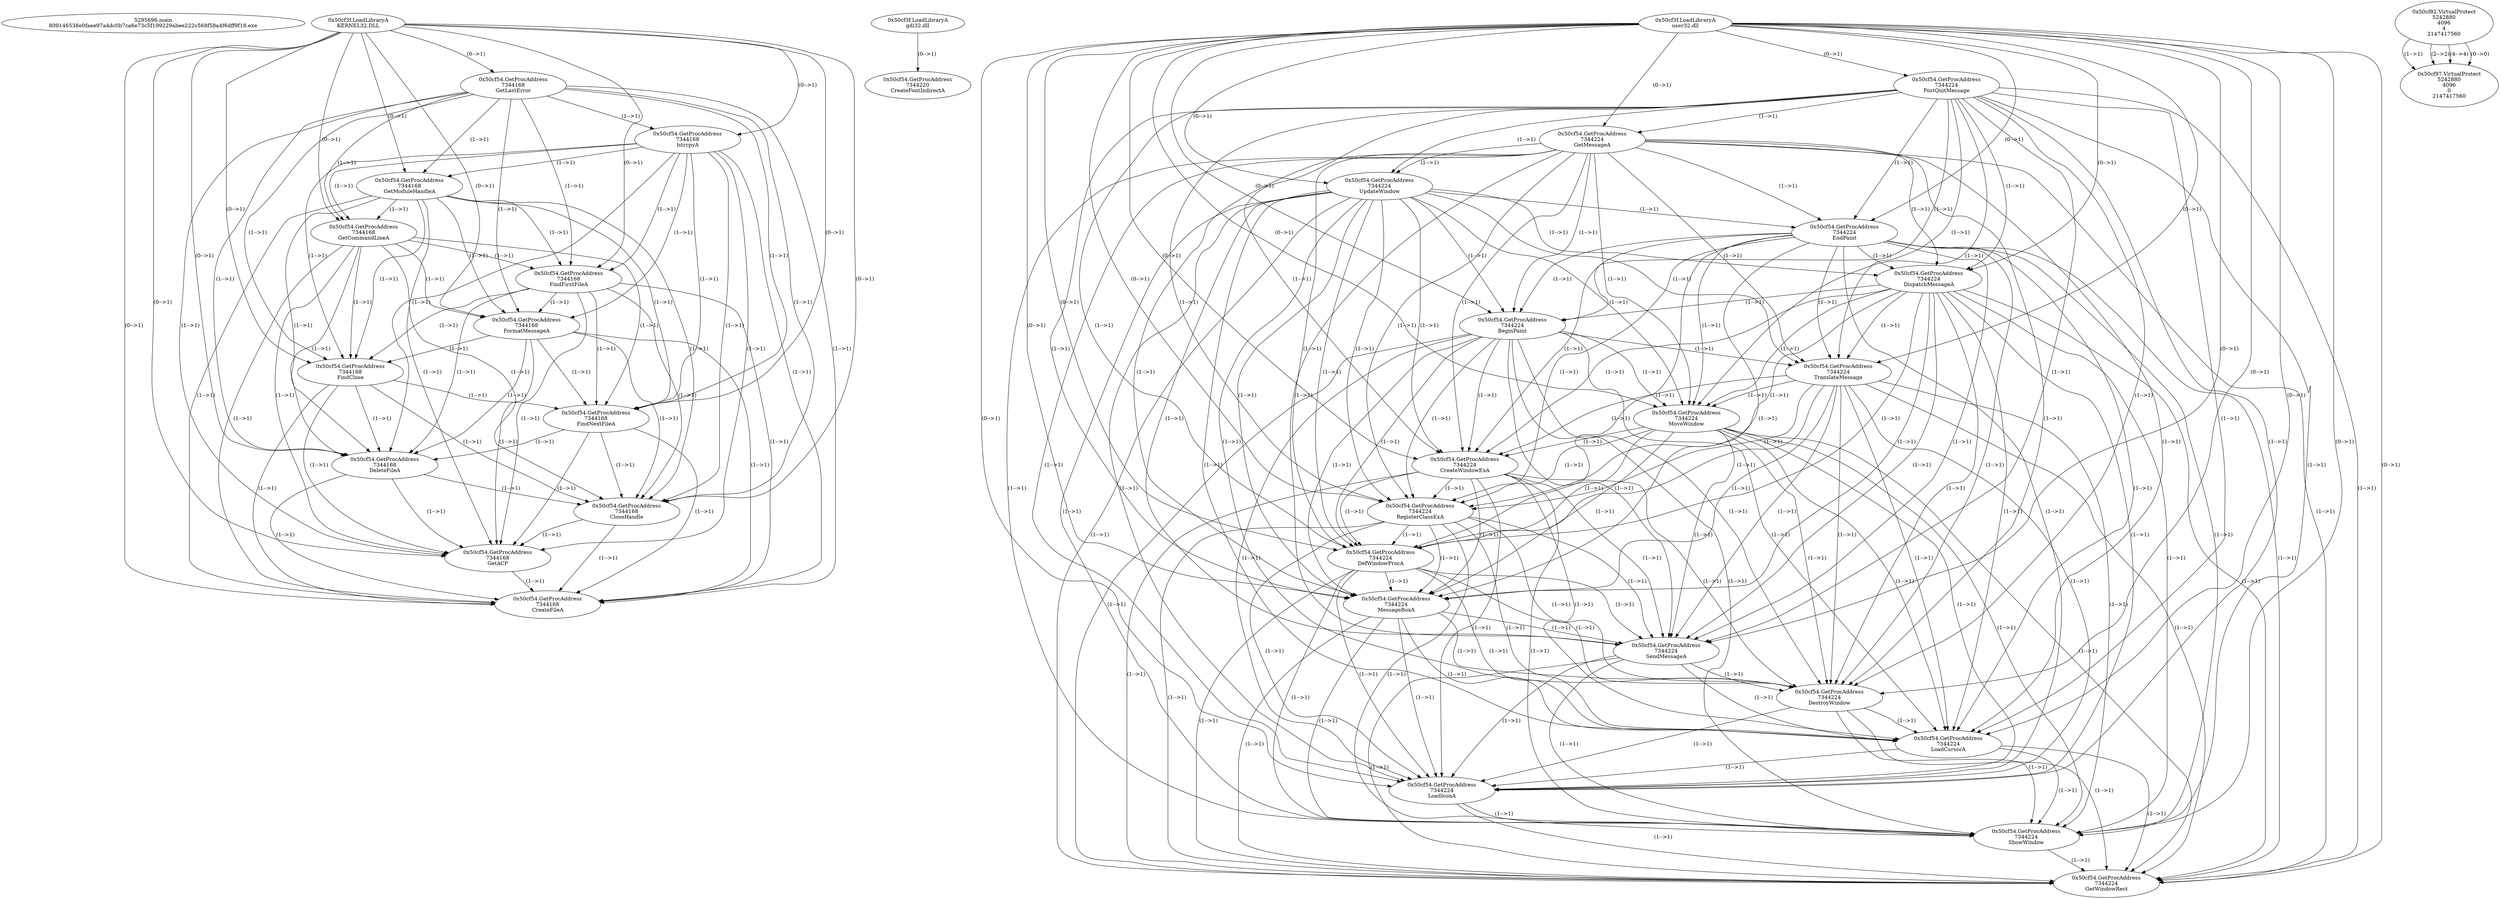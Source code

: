 // Global SCDG with merge call
digraph {
	0 [label="5295696.main
809146538e0faee97a4dc0b7ca6e73c5f199229abee222c568f58a4f6dff9f18.exe"]
	1 [label="0x50cf3f.LoadLibraryA
KERNEL32.DLL"]
	2 [label="0x50cf54.GetProcAddress
7344168
GetLastError"]
	1 -> 2 [label="(0-->1)"]
	3 [label="0x50cf54.GetProcAddress
7344168
lstrcpyA"]
	1 -> 3 [label="(0-->1)"]
	2 -> 3 [label="(1-->1)"]
	4 [label="0x50cf54.GetProcAddress
7344168
GetModuleHandleA"]
	1 -> 4 [label="(0-->1)"]
	2 -> 4 [label="(1-->1)"]
	3 -> 4 [label="(1-->1)"]
	5 [label="0x50cf54.GetProcAddress
7344168
GetCommandLineA"]
	1 -> 5 [label="(0-->1)"]
	2 -> 5 [label="(1-->1)"]
	3 -> 5 [label="(1-->1)"]
	4 -> 5 [label="(1-->1)"]
	6 [label="0x50cf54.GetProcAddress
7344168
FindFirstFileA"]
	1 -> 6 [label="(0-->1)"]
	2 -> 6 [label="(1-->1)"]
	3 -> 6 [label="(1-->1)"]
	4 -> 6 [label="(1-->1)"]
	5 -> 6 [label="(1-->1)"]
	7 [label="0x50cf54.GetProcAddress
7344168
FormatMessageA"]
	1 -> 7 [label="(0-->1)"]
	2 -> 7 [label="(1-->1)"]
	3 -> 7 [label="(1-->1)"]
	4 -> 7 [label="(1-->1)"]
	5 -> 7 [label="(1-->1)"]
	6 -> 7 [label="(1-->1)"]
	8 [label="0x50cf54.GetProcAddress
7344168
FindClose"]
	1 -> 8 [label="(0-->1)"]
	2 -> 8 [label="(1-->1)"]
	3 -> 8 [label="(1-->1)"]
	4 -> 8 [label="(1-->1)"]
	5 -> 8 [label="(1-->1)"]
	6 -> 8 [label="(1-->1)"]
	7 -> 8 [label="(1-->1)"]
	9 [label="0x50cf54.GetProcAddress
7344168
FindNextFileA"]
	1 -> 9 [label="(0-->1)"]
	2 -> 9 [label="(1-->1)"]
	3 -> 9 [label="(1-->1)"]
	4 -> 9 [label="(1-->1)"]
	5 -> 9 [label="(1-->1)"]
	6 -> 9 [label="(1-->1)"]
	7 -> 9 [label="(1-->1)"]
	8 -> 9 [label="(1-->1)"]
	10 [label="0x50cf54.GetProcAddress
7344168
DeleteFileA"]
	1 -> 10 [label="(0-->1)"]
	2 -> 10 [label="(1-->1)"]
	3 -> 10 [label="(1-->1)"]
	4 -> 10 [label="(1-->1)"]
	5 -> 10 [label="(1-->1)"]
	6 -> 10 [label="(1-->1)"]
	7 -> 10 [label="(1-->1)"]
	8 -> 10 [label="(1-->1)"]
	9 -> 10 [label="(1-->1)"]
	11 [label="0x50cf54.GetProcAddress
7344168
CloseHandle"]
	1 -> 11 [label="(0-->1)"]
	2 -> 11 [label="(1-->1)"]
	3 -> 11 [label="(1-->1)"]
	4 -> 11 [label="(1-->1)"]
	5 -> 11 [label="(1-->1)"]
	6 -> 11 [label="(1-->1)"]
	7 -> 11 [label="(1-->1)"]
	8 -> 11 [label="(1-->1)"]
	9 -> 11 [label="(1-->1)"]
	10 -> 11 [label="(1-->1)"]
	12 [label="0x50cf54.GetProcAddress
7344168
GetACP"]
	1 -> 12 [label="(0-->1)"]
	2 -> 12 [label="(1-->1)"]
	3 -> 12 [label="(1-->1)"]
	4 -> 12 [label="(1-->1)"]
	5 -> 12 [label="(1-->1)"]
	6 -> 12 [label="(1-->1)"]
	7 -> 12 [label="(1-->1)"]
	8 -> 12 [label="(1-->1)"]
	9 -> 12 [label="(1-->1)"]
	10 -> 12 [label="(1-->1)"]
	11 -> 12 [label="(1-->1)"]
	13 [label="0x50cf54.GetProcAddress
7344168
CreateFileA"]
	1 -> 13 [label="(0-->1)"]
	2 -> 13 [label="(1-->1)"]
	3 -> 13 [label="(1-->1)"]
	4 -> 13 [label="(1-->1)"]
	5 -> 13 [label="(1-->1)"]
	6 -> 13 [label="(1-->1)"]
	7 -> 13 [label="(1-->1)"]
	8 -> 13 [label="(1-->1)"]
	9 -> 13 [label="(1-->1)"]
	10 -> 13 [label="(1-->1)"]
	11 -> 13 [label="(1-->1)"]
	12 -> 13 [label="(1-->1)"]
	14 [label="0x50cf3f.LoadLibraryA
gdi32.dll"]
	15 [label="0x50cf54.GetProcAddress
7344220
CreateFontIndirectA"]
	14 -> 15 [label="(0-->1)"]
	16 [label="0x50cf3f.LoadLibraryA
user32.dll"]
	17 [label="0x50cf54.GetProcAddress
7344224
PostQuitMessage"]
	16 -> 17 [label="(0-->1)"]
	18 [label="0x50cf54.GetProcAddress
7344224
GetMessageA"]
	16 -> 18 [label="(0-->1)"]
	17 -> 18 [label="(1-->1)"]
	19 [label="0x50cf54.GetProcAddress
7344224
UpdateWindow"]
	16 -> 19 [label="(0-->1)"]
	17 -> 19 [label="(1-->1)"]
	18 -> 19 [label="(1-->1)"]
	20 [label="0x50cf54.GetProcAddress
7344224
EndPaint"]
	16 -> 20 [label="(0-->1)"]
	17 -> 20 [label="(1-->1)"]
	18 -> 20 [label="(1-->1)"]
	19 -> 20 [label="(1-->1)"]
	21 [label="0x50cf54.GetProcAddress
7344224
DispatchMessageA"]
	16 -> 21 [label="(0-->1)"]
	17 -> 21 [label="(1-->1)"]
	18 -> 21 [label="(1-->1)"]
	19 -> 21 [label="(1-->1)"]
	20 -> 21 [label="(1-->1)"]
	22 [label="0x50cf54.GetProcAddress
7344224
BeginPaint"]
	16 -> 22 [label="(0-->1)"]
	17 -> 22 [label="(1-->1)"]
	18 -> 22 [label="(1-->1)"]
	19 -> 22 [label="(1-->1)"]
	20 -> 22 [label="(1-->1)"]
	21 -> 22 [label="(1-->1)"]
	23 [label="0x50cf54.GetProcAddress
7344224
TranslateMessage"]
	16 -> 23 [label="(0-->1)"]
	17 -> 23 [label="(1-->1)"]
	18 -> 23 [label="(1-->1)"]
	19 -> 23 [label="(1-->1)"]
	20 -> 23 [label="(1-->1)"]
	21 -> 23 [label="(1-->1)"]
	22 -> 23 [label="(1-->1)"]
	24 [label="0x50cf54.GetProcAddress
7344224
MoveWindow"]
	16 -> 24 [label="(0-->1)"]
	17 -> 24 [label="(1-->1)"]
	18 -> 24 [label="(1-->1)"]
	19 -> 24 [label="(1-->1)"]
	20 -> 24 [label="(1-->1)"]
	21 -> 24 [label="(1-->1)"]
	22 -> 24 [label="(1-->1)"]
	23 -> 24 [label="(1-->1)"]
	25 [label="0x50cf54.GetProcAddress
7344224
CreateWindowExA"]
	16 -> 25 [label="(0-->1)"]
	17 -> 25 [label="(1-->1)"]
	18 -> 25 [label="(1-->1)"]
	19 -> 25 [label="(1-->1)"]
	20 -> 25 [label="(1-->1)"]
	21 -> 25 [label="(1-->1)"]
	22 -> 25 [label="(1-->1)"]
	23 -> 25 [label="(1-->1)"]
	24 -> 25 [label="(1-->1)"]
	26 [label="0x50cf54.GetProcAddress
7344224
RegisterClassExA"]
	16 -> 26 [label="(0-->1)"]
	17 -> 26 [label="(1-->1)"]
	18 -> 26 [label="(1-->1)"]
	19 -> 26 [label="(1-->1)"]
	20 -> 26 [label="(1-->1)"]
	21 -> 26 [label="(1-->1)"]
	22 -> 26 [label="(1-->1)"]
	23 -> 26 [label="(1-->1)"]
	24 -> 26 [label="(1-->1)"]
	25 -> 26 [label="(1-->1)"]
	27 [label="0x50cf54.GetProcAddress
7344224
DefWindowProcA"]
	16 -> 27 [label="(0-->1)"]
	17 -> 27 [label="(1-->1)"]
	18 -> 27 [label="(1-->1)"]
	19 -> 27 [label="(1-->1)"]
	20 -> 27 [label="(1-->1)"]
	21 -> 27 [label="(1-->1)"]
	22 -> 27 [label="(1-->1)"]
	23 -> 27 [label="(1-->1)"]
	24 -> 27 [label="(1-->1)"]
	25 -> 27 [label="(1-->1)"]
	26 -> 27 [label="(1-->1)"]
	28 [label="0x50cf54.GetProcAddress
7344224
MessageBoxA"]
	16 -> 28 [label="(0-->1)"]
	17 -> 28 [label="(1-->1)"]
	18 -> 28 [label="(1-->1)"]
	19 -> 28 [label="(1-->1)"]
	20 -> 28 [label="(1-->1)"]
	21 -> 28 [label="(1-->1)"]
	22 -> 28 [label="(1-->1)"]
	23 -> 28 [label="(1-->1)"]
	24 -> 28 [label="(1-->1)"]
	25 -> 28 [label="(1-->1)"]
	26 -> 28 [label="(1-->1)"]
	27 -> 28 [label="(1-->1)"]
	29 [label="0x50cf54.GetProcAddress
7344224
SendMessageA"]
	16 -> 29 [label="(0-->1)"]
	17 -> 29 [label="(1-->1)"]
	18 -> 29 [label="(1-->1)"]
	19 -> 29 [label="(1-->1)"]
	20 -> 29 [label="(1-->1)"]
	21 -> 29 [label="(1-->1)"]
	22 -> 29 [label="(1-->1)"]
	23 -> 29 [label="(1-->1)"]
	24 -> 29 [label="(1-->1)"]
	25 -> 29 [label="(1-->1)"]
	26 -> 29 [label="(1-->1)"]
	27 -> 29 [label="(1-->1)"]
	28 -> 29 [label="(1-->1)"]
	30 [label="0x50cf54.GetProcAddress
7344224
DestroyWindow"]
	16 -> 30 [label="(0-->1)"]
	17 -> 30 [label="(1-->1)"]
	18 -> 30 [label="(1-->1)"]
	19 -> 30 [label="(1-->1)"]
	20 -> 30 [label="(1-->1)"]
	21 -> 30 [label="(1-->1)"]
	22 -> 30 [label="(1-->1)"]
	23 -> 30 [label="(1-->1)"]
	24 -> 30 [label="(1-->1)"]
	25 -> 30 [label="(1-->1)"]
	26 -> 30 [label="(1-->1)"]
	27 -> 30 [label="(1-->1)"]
	28 -> 30 [label="(1-->1)"]
	29 -> 30 [label="(1-->1)"]
	31 [label="0x50cf54.GetProcAddress
7344224
LoadCursorA"]
	16 -> 31 [label="(0-->1)"]
	17 -> 31 [label="(1-->1)"]
	18 -> 31 [label="(1-->1)"]
	19 -> 31 [label="(1-->1)"]
	20 -> 31 [label="(1-->1)"]
	21 -> 31 [label="(1-->1)"]
	22 -> 31 [label="(1-->1)"]
	23 -> 31 [label="(1-->1)"]
	24 -> 31 [label="(1-->1)"]
	25 -> 31 [label="(1-->1)"]
	26 -> 31 [label="(1-->1)"]
	27 -> 31 [label="(1-->1)"]
	28 -> 31 [label="(1-->1)"]
	29 -> 31 [label="(1-->1)"]
	30 -> 31 [label="(1-->1)"]
	32 [label="0x50cf54.GetProcAddress
7344224
LoadIconA"]
	16 -> 32 [label="(0-->1)"]
	17 -> 32 [label="(1-->1)"]
	18 -> 32 [label="(1-->1)"]
	19 -> 32 [label="(1-->1)"]
	20 -> 32 [label="(1-->1)"]
	21 -> 32 [label="(1-->1)"]
	22 -> 32 [label="(1-->1)"]
	23 -> 32 [label="(1-->1)"]
	24 -> 32 [label="(1-->1)"]
	25 -> 32 [label="(1-->1)"]
	26 -> 32 [label="(1-->1)"]
	27 -> 32 [label="(1-->1)"]
	28 -> 32 [label="(1-->1)"]
	29 -> 32 [label="(1-->1)"]
	30 -> 32 [label="(1-->1)"]
	31 -> 32 [label="(1-->1)"]
	33 [label="0x50cf54.GetProcAddress
7344224
ShowWindow"]
	16 -> 33 [label="(0-->1)"]
	17 -> 33 [label="(1-->1)"]
	18 -> 33 [label="(1-->1)"]
	19 -> 33 [label="(1-->1)"]
	20 -> 33 [label="(1-->1)"]
	21 -> 33 [label="(1-->1)"]
	22 -> 33 [label="(1-->1)"]
	23 -> 33 [label="(1-->1)"]
	24 -> 33 [label="(1-->1)"]
	25 -> 33 [label="(1-->1)"]
	26 -> 33 [label="(1-->1)"]
	27 -> 33 [label="(1-->1)"]
	28 -> 33 [label="(1-->1)"]
	29 -> 33 [label="(1-->1)"]
	30 -> 33 [label="(1-->1)"]
	31 -> 33 [label="(1-->1)"]
	32 -> 33 [label="(1-->1)"]
	34 [label="0x50cf54.GetProcAddress
7344224
GetWindowRect"]
	16 -> 34 [label="(0-->1)"]
	17 -> 34 [label="(1-->1)"]
	18 -> 34 [label="(1-->1)"]
	19 -> 34 [label="(1-->1)"]
	20 -> 34 [label="(1-->1)"]
	21 -> 34 [label="(1-->1)"]
	22 -> 34 [label="(1-->1)"]
	23 -> 34 [label="(1-->1)"]
	24 -> 34 [label="(1-->1)"]
	25 -> 34 [label="(1-->1)"]
	26 -> 34 [label="(1-->1)"]
	27 -> 34 [label="(1-->1)"]
	28 -> 34 [label="(1-->1)"]
	29 -> 34 [label="(1-->1)"]
	30 -> 34 [label="(1-->1)"]
	31 -> 34 [label="(1-->1)"]
	32 -> 34 [label="(1-->1)"]
	33 -> 34 [label="(1-->1)"]
	35 [label="0x50cf82.VirtualProtect
5242880
4096
4
2147417560"]
	36 [label="0x50cf97.VirtualProtect
5242880
4096
0
2147417560"]
	35 -> 36 [label="(1-->1)"]
	35 -> 36 [label="(2-->2)"]
	35 -> 36 [label="(4-->4)"]
	35 -> 36 [label="(0-->0)"]
}
